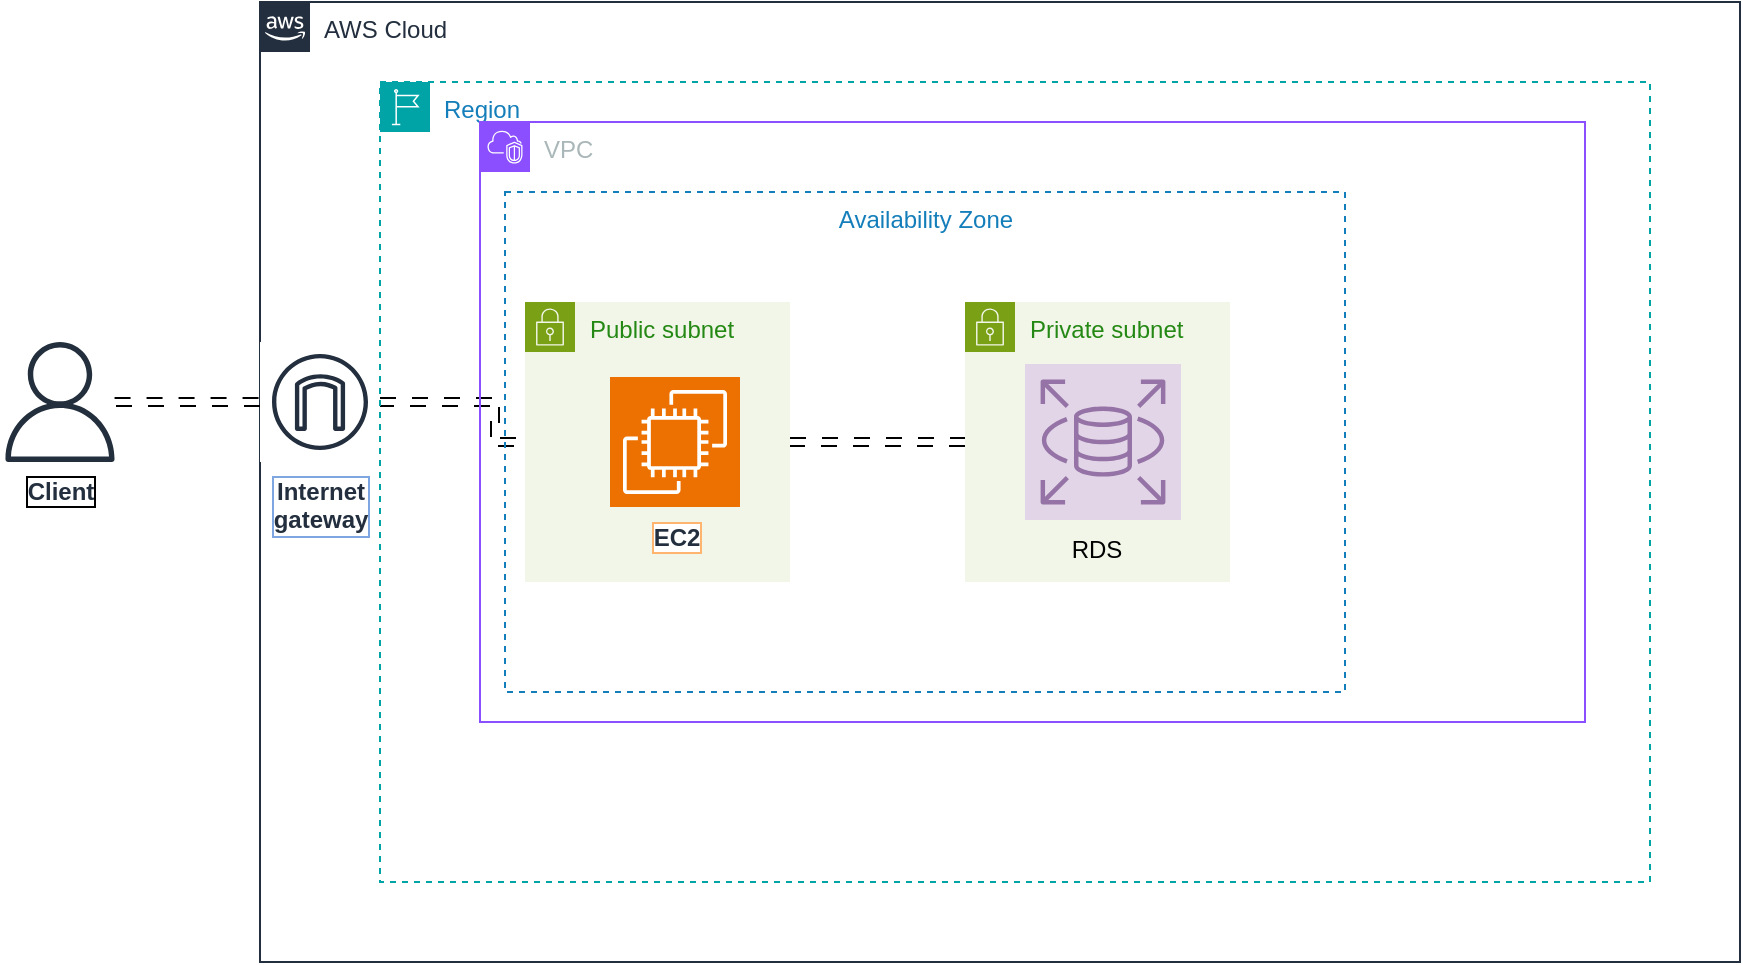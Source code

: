 <mxfile version="26.2.14" pages="2">
  <diagram id="Ht1M8jgEwFfnCIfOTk4-" name="Page-1">
    <mxGraphModel dx="1303" dy="659" grid="1" gridSize="10" guides="1" tooltips="1" connect="1" arrows="1" fold="1" page="1" pageScale="1" pageWidth="1169" pageHeight="827" math="0" shadow="0">
      <root>
        <mxCell id="0" />
        <mxCell id="1" parent="0" />
        <mxCell id="Gd5muSknLl1hoR8JFERJ-35" value="AWS Cloud" style="points=[[0,0],[0.25,0],[0.5,0],[0.75,0],[1,0],[1,0.25],[1,0.5],[1,0.75],[1,1],[0.75,1],[0.5,1],[0.25,1],[0,1],[0,0.75],[0,0.5],[0,0.25]];outlineConnect=0;gradientColor=none;html=1;whiteSpace=wrap;fontSize=12;fontStyle=0;container=1;pointerEvents=0;collapsible=0;recursiveResize=0;shape=mxgraph.aws4.group;grIcon=mxgraph.aws4.group_aws_cloud_alt;strokeColor=#232F3E;fillColor=none;verticalAlign=top;align=left;spacingLeft=30;fontColor=#232F3E;dashed=0;" parent="1" vertex="1">
          <mxGeometry x="170" y="150" width="740" height="480" as="geometry" />
        </mxCell>
        <mxCell id="Gd5muSknLl1hoR8JFERJ-39" value="Internet&#xa;gateway" style="sketch=0;outlineConnect=0;fontColor=#232F3E;gradientColor=none;strokeColor=#232F3E;fillColor=#ffffff;dashed=0;verticalLabelPosition=bottom;verticalAlign=top;align=center;html=1;fontSize=12;fontStyle=1;aspect=fixed;shape=mxgraph.aws4.resourceIcon;resIcon=mxgraph.aws4.internet_gateway;labelBorderColor=#7EA6E0;labelBackgroundColor=default;" parent="Gd5muSknLl1hoR8JFERJ-35" vertex="1">
          <mxGeometry y="170" width="60" height="60" as="geometry" />
        </mxCell>
        <mxCell id="Gd5muSknLl1hoR8JFERJ-40" style="edgeStyle=orthogonalEdgeStyle;rounded=0;orthogonalLoop=1;jettySize=auto;html=1;shape=link;flowAnimation=1;" parent="1" source="Gd5muSknLl1hoR8JFERJ-41" target="Gd5muSknLl1hoR8JFERJ-39" edge="1">
          <mxGeometry relative="1" as="geometry" />
        </mxCell>
        <mxCell id="Gd5muSknLl1hoR8JFERJ-41" value="Client" style="sketch=0;outlineConnect=0;fontColor=#232F3E;gradientColor=none;fillColor=#232F3D;strokeColor=none;dashed=0;verticalLabelPosition=bottom;verticalAlign=top;align=center;html=1;fontSize=12;fontStyle=1;aspect=fixed;pointerEvents=1;shape=mxgraph.aws4.user;labelBorderColor=default;labelBackgroundColor=default;" parent="1" vertex="1">
          <mxGeometry x="40" y="320" width="60" height="60" as="geometry" />
        </mxCell>
        <mxCell id="Gd5muSknLl1hoR8JFERJ-42" style="edgeStyle=orthogonalEdgeStyle;rounded=0;orthogonalLoop=1;jettySize=auto;html=1;shape=link;flowAnimation=1;" parent="1" source="Gd5muSknLl1hoR8JFERJ-32" target="Gd5muSknLl1hoR8JFERJ-39" edge="1">
          <mxGeometry relative="1" as="geometry" />
        </mxCell>
        <mxCell id="Gd5muSknLl1hoR8JFERJ-36" value="Region" style="points=[[0,0],[0.25,0],[0.5,0],[0.75,0],[1,0],[1,0.25],[1,0.5],[1,0.75],[1,1],[0.75,1],[0.5,1],[0.25,1],[0,1],[0,0.75],[0,0.5],[0,0.25]];outlineConnect=0;gradientColor=none;html=1;whiteSpace=wrap;fontSize=12;fontStyle=0;container=1;pointerEvents=0;collapsible=0;recursiveResize=0;shape=mxgraph.aws4.group;grIcon=mxgraph.aws4.group_region;strokeColor=#00A4A6;fillColor=none;verticalAlign=top;align=left;spacingLeft=30;fontColor=#147EBA;dashed=1;" parent="1" vertex="1">
          <mxGeometry x="230" y="190" width="635" height="400" as="geometry" />
        </mxCell>
        <mxCell id="Gd5muSknLl1hoR8JFERJ-29" value="VPC" style="points=[[0,0],[0.25,0],[0.5,0],[0.75,0],[1,0],[1,0.25],[1,0.5],[1,0.75],[1,1],[0.75,1],[0.5,1],[0.25,1],[0,1],[0,0.75],[0,0.5],[0,0.25]];outlineConnect=0;gradientColor=none;html=1;whiteSpace=wrap;fontSize=12;fontStyle=0;container=1;pointerEvents=0;collapsible=0;recursiveResize=0;shape=mxgraph.aws4.group;grIcon=mxgraph.aws4.group_vpc2;strokeColor=#8C4FFF;fillColor=none;verticalAlign=top;align=left;spacingLeft=30;fontColor=#AAB7B8;dashed=0;" parent="1" vertex="1">
          <mxGeometry x="280" y="210" width="552.5" height="300" as="geometry" />
        </mxCell>
        <mxCell id="TUdAGhLWbkvQ-OCVNuYD-8" value="" style="edgeStyle=orthogonalEdgeStyle;rounded=0;orthogonalLoop=1;jettySize=auto;html=1;shape=link;flowAnimation=1;" parent="Gd5muSknLl1hoR8JFERJ-29" source="Gd5muSknLl1hoR8JFERJ-31" target="TUdAGhLWbkvQ-OCVNuYD-7" edge="1">
          <mxGeometry relative="1" as="geometry" />
        </mxCell>
        <mxCell id="Gd5muSknLl1hoR8JFERJ-31" value="Public subnet" style="points=[[0,0],[0.25,0],[0.5,0],[0.75,0],[1,0],[1,0.25],[1,0.5],[1,0.75],[1,1],[0.75,1],[0.5,1],[0.25,1],[0,1],[0,0.75],[0,0.5],[0,0.25]];outlineConnect=0;gradientColor=none;html=1;whiteSpace=wrap;fontSize=12;fontStyle=0;container=1;pointerEvents=0;collapsible=0;recursiveResize=0;shape=mxgraph.aws4.group;grIcon=mxgraph.aws4.group_security_group;grStroke=0;strokeColor=#7AA116;fillColor=#F2F6E8;verticalAlign=top;align=left;spacingLeft=30;fontColor=#248814;dashed=0;" parent="Gd5muSknLl1hoR8JFERJ-29" vertex="1">
          <mxGeometry x="22.5" y="90" width="132.5" height="140" as="geometry" />
        </mxCell>
        <mxCell id="Gd5muSknLl1hoR8JFERJ-32" value="EC2" style="sketch=0;points=[[0,0,0],[0.25,0,0],[0.5,0,0],[0.75,0,0],[1,0,0],[0,1,0],[0.25,1,0],[0.5,1,0],[0.75,1,0],[1,1,0],[0,0.25,0],[0,0.5,0],[0,0.75,0],[1,0.25,0],[1,0.5,0],[1,0.75,0]];outlineConnect=0;fontColor=#232F3E;fillColor=#ED7100;strokeColor=#ffffff;dashed=0;verticalLabelPosition=bottom;verticalAlign=top;align=center;html=1;fontSize=12;fontStyle=1;aspect=fixed;shape=mxgraph.aws4.resourceIcon;resIcon=mxgraph.aws4.ec2;labelBackgroundColor=default;labelBorderColor=#FFB570;" parent="Gd5muSknLl1hoR8JFERJ-29" vertex="1">
          <mxGeometry x="65" y="127.5" width="65" height="65" as="geometry" />
        </mxCell>
        <mxCell id="TUdAGhLWbkvQ-OCVNuYD-7" value="Private subnet" style="points=[[0,0],[0.25,0],[0.5,0],[0.75,0],[1,0],[1,0.25],[1,0.5],[1,0.75],[1,1],[0.75,1],[0.5,1],[0.25,1],[0,1],[0,0.75],[0,0.5],[0,0.25]];outlineConnect=0;gradientColor=none;html=1;whiteSpace=wrap;fontSize=12;fontStyle=0;container=1;pointerEvents=0;collapsible=0;recursiveResize=0;shape=mxgraph.aws4.group;grIcon=mxgraph.aws4.group_security_group;grStroke=0;strokeColor=#7AA116;fillColor=#F2F6E8;verticalAlign=top;align=left;spacingLeft=30;fontColor=#248814;dashed=0;" parent="Gd5muSknLl1hoR8JFERJ-29" vertex="1">
          <mxGeometry x="242.5" y="90" width="132.5" height="140" as="geometry" />
        </mxCell>
        <mxCell id="Gd5muSknLl1hoR8JFERJ-55" value="RDS" style="text;html=1;align=center;verticalAlign=middle;whiteSpace=wrap;rounded=0;" parent="TUdAGhLWbkvQ-OCVNuYD-7" vertex="1">
          <mxGeometry x="45.63" y="114" width="41.25" height="20" as="geometry" />
        </mxCell>
        <mxCell id="Gd5muSknLl1hoR8JFERJ-48" value="" style="sketch=0;points=[[0,0,0],[0.25,0,0],[0.5,0,0],[0.75,0,0],[1,0,0],[0,1,0],[0.25,1,0],[0.5,1,0],[0.75,1,0],[1,1,0],[0,0.25,0],[0,0.5,0],[0,0.75,0],[1,0.25,0],[1,0.5,0],[1,0.75,0]];outlineConnect=0;dashed=0;verticalLabelPosition=bottom;verticalAlign=top;align=left;html=1;fontSize=12;fontStyle=0;aspect=fixed;shape=mxgraph.aws4.resourceIcon;resIcon=mxgraph.aws4.rds;fillColor=#e1d5e7;strokeColor=#9673a6;" parent="TUdAGhLWbkvQ-OCVNuYD-7" vertex="1">
          <mxGeometry x="30" y="31" width="78" height="78" as="geometry" />
        </mxCell>
        <mxCell id="Gd5muSknLl1hoR8JFERJ-30" value="Availability Zone" style="fillColor=none;strokeColor=#147EBA;dashed=1;verticalAlign=top;fontStyle=0;fontColor=#147EBA;whiteSpace=wrap;html=1;" parent="Gd5muSknLl1hoR8JFERJ-29" vertex="1">
          <mxGeometry x="12.5" y="35" width="420" height="250" as="geometry" />
        </mxCell>
      </root>
    </mxGraphModel>
  </diagram>
  <diagram id="r91FMItMTK30go_J0VRi" name="Trang-2">
    <mxGraphModel dx="2084" dy="1054" grid="1" gridSize="10" guides="1" tooltips="1" connect="1" arrows="1" fold="1" page="1" pageScale="1" pageWidth="827" pageHeight="1169" math="0" shadow="0">
      <root>
        <object label="" id="0">
          <mxCell />
        </object>
        <mxCell id="1" parent="0" />
      </root>
    </mxGraphModel>
  </diagram>
</mxfile>
